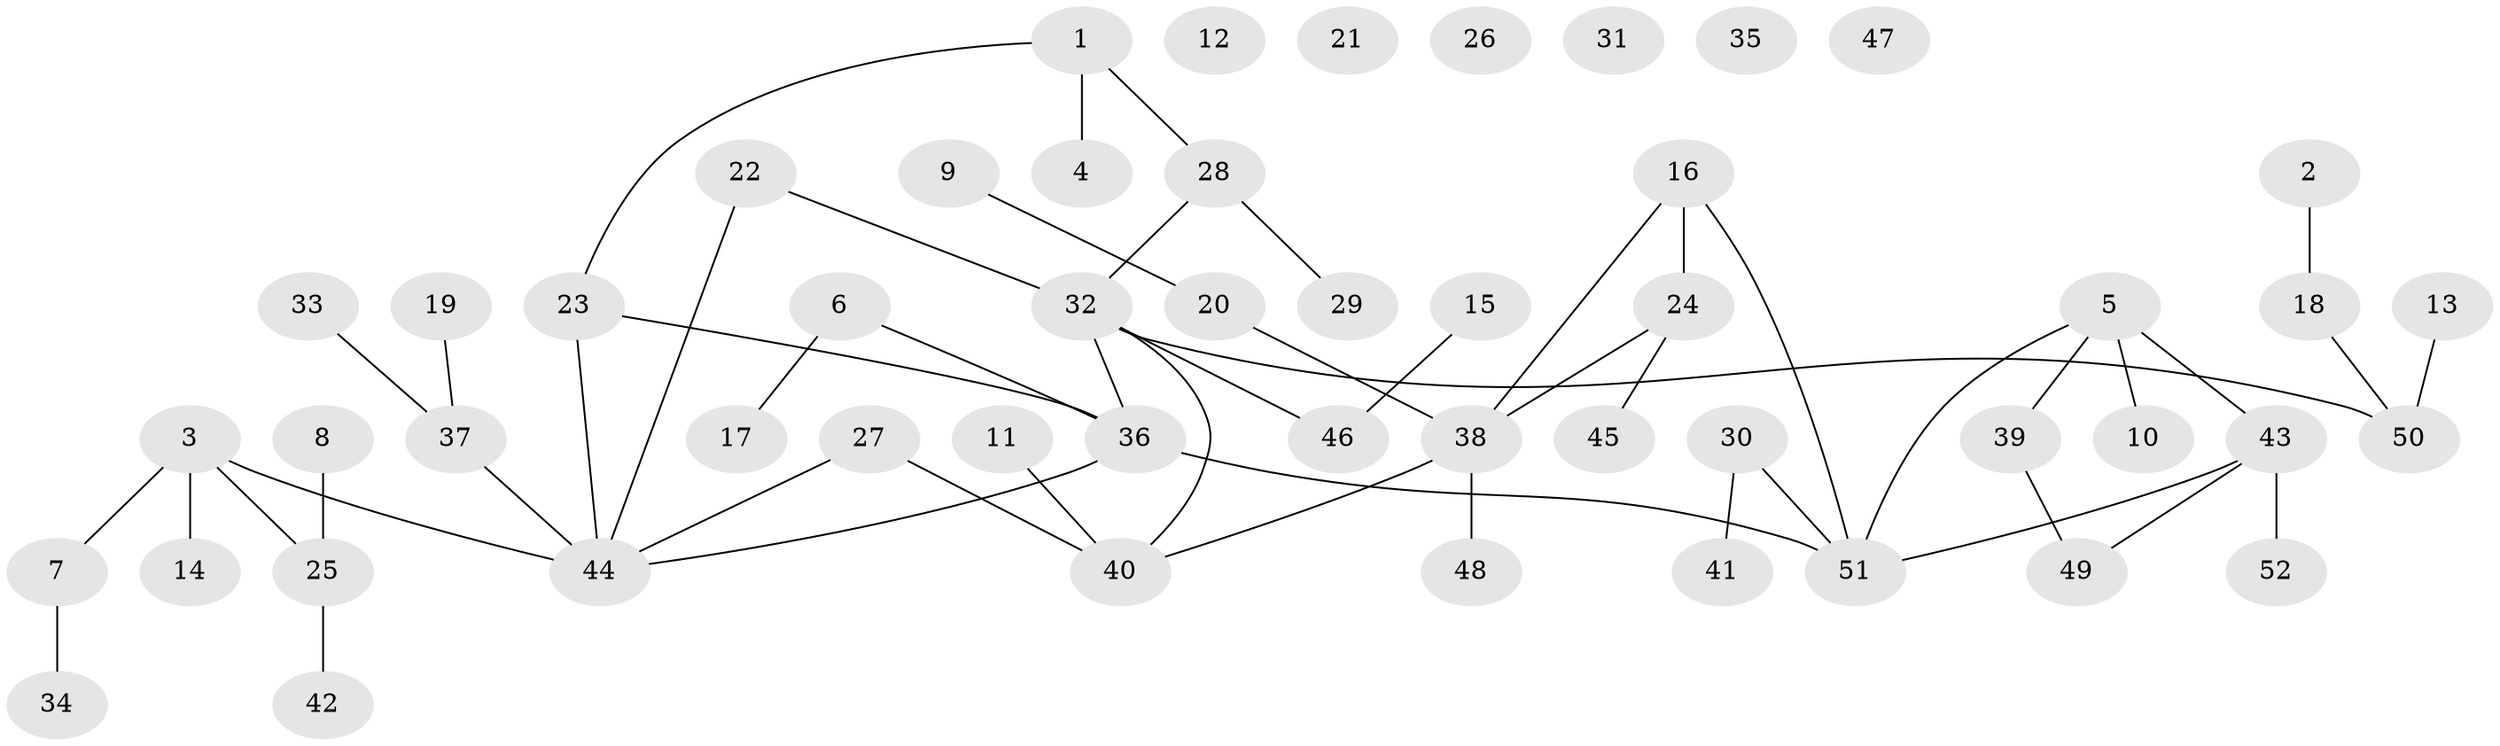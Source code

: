 // coarse degree distribution, {1: 0.55, 4: 0.1, 5: 0.05, 2: 0.1, 7: 0.05, 3: 0.15}
// Generated by graph-tools (version 1.1) at 2025/35/03/04/25 23:35:51]
// undirected, 52 vertices, 53 edges
graph export_dot {
  node [color=gray90,style=filled];
  1;
  2;
  3;
  4;
  5;
  6;
  7;
  8;
  9;
  10;
  11;
  12;
  13;
  14;
  15;
  16;
  17;
  18;
  19;
  20;
  21;
  22;
  23;
  24;
  25;
  26;
  27;
  28;
  29;
  30;
  31;
  32;
  33;
  34;
  35;
  36;
  37;
  38;
  39;
  40;
  41;
  42;
  43;
  44;
  45;
  46;
  47;
  48;
  49;
  50;
  51;
  52;
  1 -- 4;
  1 -- 23;
  1 -- 28;
  2 -- 18;
  3 -- 7;
  3 -- 14;
  3 -- 25;
  3 -- 44;
  5 -- 10;
  5 -- 39;
  5 -- 43;
  5 -- 51;
  6 -- 17;
  6 -- 36;
  7 -- 34;
  8 -- 25;
  9 -- 20;
  11 -- 40;
  13 -- 50;
  15 -- 46;
  16 -- 24;
  16 -- 38;
  16 -- 51;
  18 -- 50;
  19 -- 37;
  20 -- 38;
  22 -- 32;
  22 -- 44;
  23 -- 36;
  23 -- 44;
  24 -- 38;
  24 -- 45;
  25 -- 42;
  27 -- 40;
  27 -- 44;
  28 -- 29;
  28 -- 32;
  30 -- 41;
  30 -- 51;
  32 -- 36;
  32 -- 40;
  32 -- 46;
  32 -- 50;
  33 -- 37;
  36 -- 44;
  36 -- 51;
  37 -- 44;
  38 -- 40;
  38 -- 48;
  39 -- 49;
  43 -- 49;
  43 -- 51;
  43 -- 52;
}
